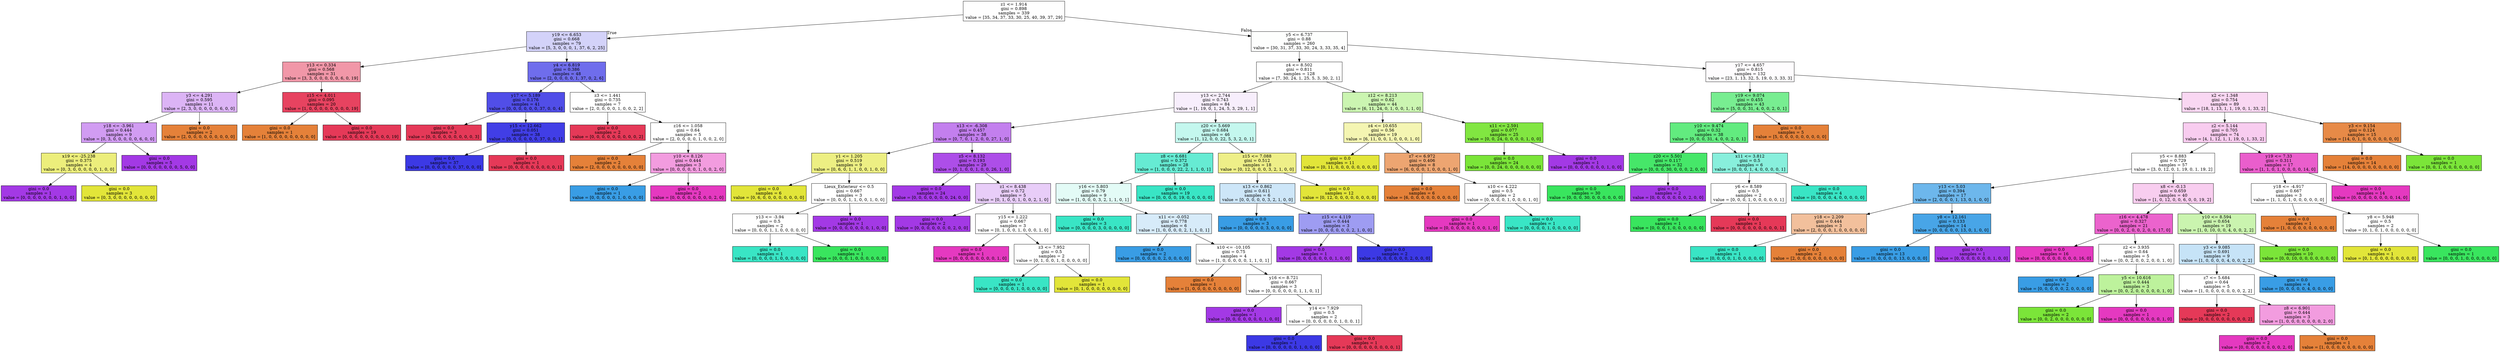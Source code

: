 digraph Tree {
node [shape=box, style="filled", color="black"] ;
0 [label="z1 <= 1.914\ngini = 0.898\nsamples = 339\nvalue = [35, 34, 37, 33, 30, 25, 40, 39, 37, 29]", fillcolor="#3c39e501"] ;
1 [label="y19 <= 6.653\ngini = 0.668\nsamples = 79\nvalue = [5, 3, 0, 0, 0, 1, 37, 6, 2, 25]", fillcolor="#3c39e539"] ;
0 -> 1 [labeldistance=2.5, labelangle=45, headlabel="True"] ;
2 [label="y13 <= 0.334\ngini = 0.568\nsamples = 31\nvalue = [3, 3, 0, 0, 0, 0, 0, 6, 0, 19]", fillcolor="#e5395885"] ;
1 -> 2 ;
3 [label="y3 <= 4.291\ngini = 0.595\nsamples = 11\nvalue = [2, 3, 0, 0, 0, 0, 0, 6, 0, 0]", fillcolor="#a339e560"] ;
2 -> 3 ;
4 [label="y18 <= -3.961\ngini = 0.444\nsamples = 9\nvalue = [0, 3, 0, 0, 0, 0, 0, 6, 0, 0]", fillcolor="#a339e57f"] ;
3 -> 4 ;
5 [label="x19 <= -25.238\ngini = 0.375\nsamples = 4\nvalue = [0, 3, 0, 0, 0, 0, 0, 1, 0, 0]", fillcolor="#e2e539aa"] ;
4 -> 5 ;
6 [label="gini = 0.0\nsamples = 1\nvalue = [0, 0, 0, 0, 0, 0, 0, 1, 0, 0]", fillcolor="#a339e5ff"] ;
5 -> 6 ;
7 [label="gini = 0.0\nsamples = 3\nvalue = [0, 3, 0, 0, 0, 0, 0, 0, 0, 0]", fillcolor="#e2e539ff"] ;
5 -> 7 ;
8 [label="gini = 0.0\nsamples = 5\nvalue = [0, 0, 0, 0, 0, 0, 0, 5, 0, 0]", fillcolor="#a339e5ff"] ;
4 -> 8 ;
9 [label="gini = 0.0\nsamples = 2\nvalue = [2, 0, 0, 0, 0, 0, 0, 0, 0, 0]", fillcolor="#e58139ff"] ;
3 -> 9 ;
10 [label="z15 <= 4.011\ngini = 0.095\nsamples = 20\nvalue = [1, 0, 0, 0, 0, 0, 0, 0, 0, 19]", fillcolor="#e53958f2"] ;
2 -> 10 ;
11 [label="gini = 0.0\nsamples = 1\nvalue = [1, 0, 0, 0, 0, 0, 0, 0, 0, 0]", fillcolor="#e58139ff"] ;
10 -> 11 ;
12 [label="gini = 0.0\nsamples = 19\nvalue = [0, 0, 0, 0, 0, 0, 0, 0, 0, 19]", fillcolor="#e53958ff"] ;
10 -> 12 ;
13 [label="y4 <= 6.819\ngini = 0.386\nsamples = 48\nvalue = [2, 0, 0, 0, 0, 1, 37, 0, 2, 6]", fillcolor="#3c39e5bc"] ;
1 -> 13 ;
14 [label="y17 <= 5.189\ngini = 0.176\nsamples = 41\nvalue = [0, 0, 0, 0, 0, 0, 37, 0, 0, 4]", fillcolor="#3c39e5e3"] ;
13 -> 14 ;
15 [label="gini = 0.0\nsamples = 3\nvalue = [0, 0, 0, 0, 0, 0, 0, 0, 0, 3]", fillcolor="#e53958ff"] ;
14 -> 15 ;
16 [label="y15 <= 12.662\ngini = 0.051\nsamples = 38\nvalue = [0, 0, 0, 0, 0, 0, 37, 0, 0, 1]", fillcolor="#3c39e5f8"] ;
14 -> 16 ;
17 [label="gini = 0.0\nsamples = 37\nvalue = [0, 0, 0, 0, 0, 0, 37, 0, 0, 0]", fillcolor="#3c39e5ff"] ;
16 -> 17 ;
18 [label="gini = 0.0\nsamples = 1\nvalue = [0, 0, 0, 0, 0, 0, 0, 0, 0, 1]", fillcolor="#e53958ff"] ;
16 -> 18 ;
19 [label="z3 <= 1.441\ngini = 0.735\nsamples = 7\nvalue = [2, 0, 0, 0, 0, 1, 0, 0, 2, 2]", fillcolor="#e5813900"] ;
13 -> 19 ;
20 [label="gini = 0.0\nsamples = 2\nvalue = [0, 0, 0, 0, 0, 0, 0, 0, 0, 2]", fillcolor="#e53958ff"] ;
19 -> 20 ;
21 [label="z16 <= 1.058\ngini = 0.64\nsamples = 5\nvalue = [2, 0, 0, 0, 0, 1, 0, 0, 2, 0]", fillcolor="#e5813900"] ;
19 -> 21 ;
22 [label="gini = 0.0\nsamples = 2\nvalue = [2, 0, 0, 0, 0, 0, 0, 0, 0, 0]", fillcolor="#e58139ff"] ;
21 -> 22 ;
23 [label="y10 <= 8.126\ngini = 0.444\nsamples = 3\nvalue = [0, 0, 0, 0, 0, 1, 0, 0, 2, 0]", fillcolor="#e539c07f"] ;
21 -> 23 ;
24 [label="gini = 0.0\nsamples = 1\nvalue = [0, 0, 0, 0, 0, 1, 0, 0, 0, 0]", fillcolor="#399de5ff"] ;
23 -> 24 ;
25 [label="gini = 0.0\nsamples = 2\nvalue = [0, 0, 0, 0, 0, 0, 0, 0, 2, 0]", fillcolor="#e539c0ff"] ;
23 -> 25 ;
26 [label="y5 <= 6.737\ngini = 0.88\nsamples = 260\nvalue = [30, 31, 37, 33, 30, 24, 3, 33, 35, 4]", fillcolor="#7be53902"] ;
0 -> 26 [labeldistance=2.5, labelangle=-45, headlabel="False"] ;
27 [label="z4 <= 8.502\ngini = 0.811\nsamples = 128\nvalue = [7, 30, 24, 1, 25, 5, 3, 30, 2, 1]", fillcolor="#e2e53900"] ;
26 -> 27 ;
28 [label="y13 <= 2.744\ngini = 0.743\nsamples = 84\nvalue = [1, 19, 0, 1, 24, 5, 3, 29, 1, 1]", fillcolor="#a339e515"] ;
27 -> 28 ;
29 [label="x13 <= -6.308\ngini = 0.457\nsamples = 38\nvalue = [0, 7, 0, 1, 2, 0, 0, 27, 1, 0]", fillcolor="#a339e5a5"] ;
28 -> 29 ;
30 [label="y1 <= 1.205\ngini = 0.519\nsamples = 9\nvalue = [0, 6, 0, 1, 1, 0, 0, 1, 0, 0]", fillcolor="#e2e5399f"] ;
29 -> 30 ;
31 [label="gini = 0.0\nsamples = 6\nvalue = [0, 6, 0, 0, 0, 0, 0, 0, 0, 0]", fillcolor="#e2e539ff"] ;
30 -> 31 ;
32 [label="Lieux_Exterieur <= 0.5\ngini = 0.667\nsamples = 3\nvalue = [0, 0, 0, 1, 1, 0, 0, 1, 0, 0]", fillcolor="#39e55e00"] ;
30 -> 32 ;
33 [label="y13 <= -3.94\ngini = 0.5\nsamples = 2\nvalue = [0, 0, 0, 1, 1, 0, 0, 0, 0, 0]", fillcolor="#39e55e00"] ;
32 -> 33 ;
34 [label="gini = 0.0\nsamples = 1\nvalue = [0, 0, 0, 0, 1, 0, 0, 0, 0, 0]", fillcolor="#39e5c5ff"] ;
33 -> 34 ;
35 [label="gini = 0.0\nsamples = 1\nvalue = [0, 0, 0, 1, 0, 0, 0, 0, 0, 0]", fillcolor="#39e55eff"] ;
33 -> 35 ;
36 [label="gini = 0.0\nsamples = 1\nvalue = [0, 0, 0, 0, 0, 0, 0, 1, 0, 0]", fillcolor="#a339e5ff"] ;
32 -> 36 ;
37 [label="z5 <= 8.132\ngini = 0.193\nsamples = 29\nvalue = [0, 1, 0, 0, 1, 0, 0, 26, 1, 0]", fillcolor="#a339e5e4"] ;
29 -> 37 ;
38 [label="gini = 0.0\nsamples = 24\nvalue = [0, 0, 0, 0, 0, 0, 0, 24, 0, 0]", fillcolor="#a339e5ff"] ;
37 -> 38 ;
39 [label="z1 <= 8.438\ngini = 0.72\nsamples = 5\nvalue = [0, 1, 0, 0, 1, 0, 0, 2, 1, 0]", fillcolor="#a339e540"] ;
37 -> 39 ;
40 [label="gini = 0.0\nsamples = 2\nvalue = [0, 0, 0, 0, 0, 0, 0, 2, 0, 0]", fillcolor="#a339e5ff"] ;
39 -> 40 ;
41 [label="y15 <= 1.222\ngini = 0.667\nsamples = 3\nvalue = [0, 1, 0, 0, 1, 0, 0, 0, 1, 0]", fillcolor="#e2e53900"] ;
39 -> 41 ;
42 [label="gini = 0.0\nsamples = 1\nvalue = [0, 0, 0, 0, 0, 0, 0, 0, 1, 0]", fillcolor="#e539c0ff"] ;
41 -> 42 ;
43 [label="z3 <= 7.952\ngini = 0.5\nsamples = 2\nvalue = [0, 1, 0, 0, 1, 0, 0, 0, 0, 0]", fillcolor="#e2e53900"] ;
41 -> 43 ;
44 [label="gini = 0.0\nsamples = 1\nvalue = [0, 0, 0, 0, 1, 0, 0, 0, 0, 0]", fillcolor="#39e5c5ff"] ;
43 -> 44 ;
45 [label="gini = 0.0\nsamples = 1\nvalue = [0, 1, 0, 0, 0, 0, 0, 0, 0, 0]", fillcolor="#e2e539ff"] ;
43 -> 45 ;
46 [label="z20 <= 5.669\ngini = 0.684\nsamples = 46\nvalue = [1, 12, 0, 0, 22, 5, 3, 2, 0, 1]", fillcolor="#39e5c54b"] ;
28 -> 46 ;
47 [label="z8 <= 6.681\ngini = 0.372\nsamples = 28\nvalue = [1, 0, 0, 0, 22, 2, 1, 1, 0, 1]", fillcolor="#39e5c5c4"] ;
46 -> 47 ;
48 [label="y16 <= 5.803\ngini = 0.79\nsamples = 9\nvalue = [1, 0, 0, 0, 3, 2, 1, 1, 0, 1]", fillcolor="#39e5c524"] ;
47 -> 48 ;
49 [label="gini = 0.0\nsamples = 3\nvalue = [0, 0, 0, 0, 3, 0, 0, 0, 0, 0]", fillcolor="#39e5c5ff"] ;
48 -> 49 ;
50 [label="x11 <= -0.052\ngini = 0.778\nsamples = 6\nvalue = [1, 0, 0, 0, 0, 2, 1, 1, 0, 1]", fillcolor="#399de533"] ;
48 -> 50 ;
51 [label="gini = 0.0\nsamples = 2\nvalue = [0, 0, 0, 0, 0, 2, 0, 0, 0, 0]", fillcolor="#399de5ff"] ;
50 -> 51 ;
52 [label="x10 <= -10.105\ngini = 0.75\nsamples = 4\nvalue = [1, 0, 0, 0, 0, 0, 1, 1, 0, 1]", fillcolor="#e5813900"] ;
50 -> 52 ;
53 [label="gini = 0.0\nsamples = 1\nvalue = [1, 0, 0, 0, 0, 0, 0, 0, 0, 0]", fillcolor="#e58139ff"] ;
52 -> 53 ;
54 [label="y16 <= 8.721\ngini = 0.667\nsamples = 3\nvalue = [0, 0, 0, 0, 0, 0, 1, 1, 0, 1]", fillcolor="#3c39e500"] ;
52 -> 54 ;
55 [label="gini = 0.0\nsamples = 1\nvalue = [0, 0, 0, 0, 0, 0, 0, 1, 0, 0]", fillcolor="#a339e5ff"] ;
54 -> 55 ;
56 [label="y14 <= 7.929\ngini = 0.5\nsamples = 2\nvalue = [0, 0, 0, 0, 0, 0, 1, 0, 0, 1]", fillcolor="#3c39e500"] ;
54 -> 56 ;
57 [label="gini = 0.0\nsamples = 1\nvalue = [0, 0, 0, 0, 0, 0, 1, 0, 0, 0]", fillcolor="#3c39e5ff"] ;
56 -> 57 ;
58 [label="gini = 0.0\nsamples = 1\nvalue = [0, 0, 0, 0, 0, 0, 0, 0, 0, 1]", fillcolor="#e53958ff"] ;
56 -> 58 ;
59 [label="gini = 0.0\nsamples = 19\nvalue = [0, 0, 0, 0, 19, 0, 0, 0, 0, 0]", fillcolor="#39e5c5ff"] ;
47 -> 59 ;
60 [label="z15 <= 7.088\ngini = 0.512\nsamples = 18\nvalue = [0, 12, 0, 0, 0, 3, 2, 1, 0, 0]", fillcolor="#e2e53999"] ;
46 -> 60 ;
61 [label="x13 <= 0.862\ngini = 0.611\nsamples = 6\nvalue = [0, 0, 0, 0, 0, 3, 2, 1, 0, 0]", fillcolor="#399de540"] ;
60 -> 61 ;
62 [label="gini = 0.0\nsamples = 3\nvalue = [0, 0, 0, 0, 0, 3, 0, 0, 0, 0]", fillcolor="#399de5ff"] ;
61 -> 62 ;
63 [label="z15 <= 4.119\ngini = 0.444\nsamples = 3\nvalue = [0, 0, 0, 0, 0, 0, 2, 1, 0, 0]", fillcolor="#3c39e57f"] ;
61 -> 63 ;
64 [label="gini = 0.0\nsamples = 1\nvalue = [0, 0, 0, 0, 0, 0, 0, 1, 0, 0]", fillcolor="#a339e5ff"] ;
63 -> 64 ;
65 [label="gini = 0.0\nsamples = 2\nvalue = [0, 0, 0, 0, 0, 0, 2, 0, 0, 0]", fillcolor="#3c39e5ff"] ;
63 -> 65 ;
66 [label="gini = 0.0\nsamples = 12\nvalue = [0, 12, 0, 0, 0, 0, 0, 0, 0, 0]", fillcolor="#e2e539ff"] ;
60 -> 66 ;
67 [label="z12 <= 8.213\ngini = 0.62\nsamples = 44\nvalue = [6, 11, 24, 0, 1, 0, 0, 1, 1, 0]", fillcolor="#7be53964"] ;
27 -> 67 ;
68 [label="z4 <= 10.655\ngini = 0.56\nsamples = 19\nvalue = [6, 11, 0, 0, 1, 0, 0, 0, 1, 0]", fillcolor="#e2e53962"] ;
67 -> 68 ;
69 [label="gini = 0.0\nsamples = 11\nvalue = [0, 11, 0, 0, 0, 0, 0, 0, 0, 0]", fillcolor="#e2e539ff"] ;
68 -> 69 ;
70 [label="z7 <= 6.972\ngini = 0.406\nsamples = 8\nvalue = [6, 0, 0, 0, 1, 0, 0, 0, 1, 0]", fillcolor="#e58139b6"] ;
68 -> 70 ;
71 [label="gini = 0.0\nsamples = 6\nvalue = [6, 0, 0, 0, 0, 0, 0, 0, 0, 0]", fillcolor="#e58139ff"] ;
70 -> 71 ;
72 [label="x10 <= 4.222\ngini = 0.5\nsamples = 2\nvalue = [0, 0, 0, 0, 1, 0, 0, 0, 1, 0]", fillcolor="#39e5c500"] ;
70 -> 72 ;
73 [label="gini = 0.0\nsamples = 1\nvalue = [0, 0, 0, 0, 0, 0, 0, 0, 1, 0]", fillcolor="#e539c0ff"] ;
72 -> 73 ;
74 [label="gini = 0.0\nsamples = 1\nvalue = [0, 0, 0, 0, 1, 0, 0, 0, 0, 0]", fillcolor="#39e5c5ff"] ;
72 -> 74 ;
75 [label="x11 <= 2.591\ngini = 0.077\nsamples = 25\nvalue = [0, 0, 24, 0, 0, 0, 0, 1, 0, 0]", fillcolor="#7be539f4"] ;
67 -> 75 ;
76 [label="gini = 0.0\nsamples = 24\nvalue = [0, 0, 24, 0, 0, 0, 0, 0, 0, 0]", fillcolor="#7be539ff"] ;
75 -> 76 ;
77 [label="gini = 0.0\nsamples = 1\nvalue = [0, 0, 0, 0, 0, 0, 0, 1, 0, 0]", fillcolor="#a339e5ff"] ;
75 -> 77 ;
78 [label="y17 <= 4.657\ngini = 0.815\nsamples = 132\nvalue = [23, 1, 13, 32, 5, 19, 0, 3, 33, 3]", fillcolor="#e539c003"] ;
26 -> 78 ;
79 [label="y19 <= 9.074\ngini = 0.455\nsamples = 43\nvalue = [5, 0, 0, 31, 4, 0, 0, 2, 0, 1]", fillcolor="#39e55eae"] ;
78 -> 79 ;
80 [label="y10 <= 9.474\ngini = 0.32\nsamples = 38\nvalue = [0, 0, 0, 31, 4, 0, 0, 2, 0, 1]", fillcolor="#39e55eca"] ;
79 -> 80 ;
81 [label="z20 <= 5.501\ngini = 0.117\nsamples = 32\nvalue = [0, 0, 0, 30, 0, 0, 0, 2, 0, 0]", fillcolor="#39e55eee"] ;
80 -> 81 ;
82 [label="gini = 0.0\nsamples = 30\nvalue = [0, 0, 0, 30, 0, 0, 0, 0, 0, 0]", fillcolor="#39e55eff"] ;
81 -> 82 ;
83 [label="gini = 0.0\nsamples = 2\nvalue = [0, 0, 0, 0, 0, 0, 0, 2, 0, 0]", fillcolor="#a339e5ff"] ;
81 -> 83 ;
84 [label="x11 <= 3.812\ngini = 0.5\nsamples = 6\nvalue = [0, 0, 0, 1, 4, 0, 0, 0, 0, 1]", fillcolor="#39e5c599"] ;
80 -> 84 ;
85 [label="y6 <= 8.589\ngini = 0.5\nsamples = 2\nvalue = [0, 0, 0, 1, 0, 0, 0, 0, 0, 1]", fillcolor="#39e55e00"] ;
84 -> 85 ;
86 [label="gini = 0.0\nsamples = 1\nvalue = [0, 0, 0, 1, 0, 0, 0, 0, 0, 0]", fillcolor="#39e55eff"] ;
85 -> 86 ;
87 [label="gini = 0.0\nsamples = 1\nvalue = [0, 0, 0, 0, 0, 0, 0, 0, 0, 1]", fillcolor="#e53958ff"] ;
85 -> 87 ;
88 [label="gini = 0.0\nsamples = 4\nvalue = [0, 0, 0, 0, 4, 0, 0, 0, 0, 0]", fillcolor="#39e5c5ff"] ;
84 -> 88 ;
89 [label="gini = 0.0\nsamples = 5\nvalue = [5, 0, 0, 0, 0, 0, 0, 0, 0, 0]", fillcolor="#e58139ff"] ;
79 -> 89 ;
90 [label="x2 <= 1.348\ngini = 0.754\nsamples = 89\nvalue = [18, 1, 13, 1, 1, 19, 0, 1, 33, 2]", fillcolor="#e539c033"] ;
78 -> 90 ;
91 [label="z2 <= 5.144\ngini = 0.705\nsamples = 74\nvalue = [4, 1, 12, 1, 1, 19, 0, 1, 33, 2]", fillcolor="#e539c041"] ;
90 -> 91 ;
92 [label="y5 <= 8.883\ngini = 0.729\nsamples = 57\nvalue = [3, 0, 12, 0, 1, 19, 0, 1, 19, 2]", fillcolor="#399de500"] ;
91 -> 92 ;
93 [label="y13 <= 5.03\ngini = 0.394\nsamples = 17\nvalue = [2, 0, 0, 0, 1, 13, 0, 1, 0, 0]", fillcolor="#399de5bb"] ;
92 -> 93 ;
94 [label="y18 <= 2.209\ngini = 0.444\nsamples = 3\nvalue = [2, 0, 0, 0, 1, 0, 0, 0, 0, 0]", fillcolor="#e581397f"] ;
93 -> 94 ;
95 [label="gini = 0.0\nsamples = 1\nvalue = [0, 0, 0, 0, 1, 0, 0, 0, 0, 0]", fillcolor="#39e5c5ff"] ;
94 -> 95 ;
96 [label="gini = 0.0\nsamples = 2\nvalue = [2, 0, 0, 0, 0, 0, 0, 0, 0, 0]", fillcolor="#e58139ff"] ;
94 -> 96 ;
97 [label="y8 <= 12.161\ngini = 0.133\nsamples = 14\nvalue = [0, 0, 0, 0, 0, 13, 0, 1, 0, 0]", fillcolor="#399de5eb"] ;
93 -> 97 ;
98 [label="gini = 0.0\nsamples = 13\nvalue = [0, 0, 0, 0, 0, 13, 0, 0, 0, 0]", fillcolor="#399de5ff"] ;
97 -> 98 ;
99 [label="gini = 0.0\nsamples = 1\nvalue = [0, 0, 0, 0, 0, 0, 0, 1, 0, 0]", fillcolor="#a339e5ff"] ;
97 -> 99 ;
100 [label="x8 <= -0.13\ngini = 0.659\nsamples = 40\nvalue = [1, 0, 12, 0, 0, 6, 0, 0, 19, 2]", fillcolor="#e539c040"] ;
92 -> 100 ;
101 [label="z16 <= 4.478\ngini = 0.327\nsamples = 21\nvalue = [0, 0, 2, 0, 0, 2, 0, 0, 17, 0]", fillcolor="#e539c0c9"] ;
100 -> 101 ;
102 [label="gini = 0.0\nsamples = 16\nvalue = [0, 0, 0, 0, 0, 0, 0, 0, 16, 0]", fillcolor="#e539c0ff"] ;
101 -> 102 ;
103 [label="z2 <= 3.935\ngini = 0.64\nsamples = 5\nvalue = [0, 0, 2, 0, 0, 2, 0, 0, 1, 0]", fillcolor="#7be53900"] ;
101 -> 103 ;
104 [label="gini = 0.0\nsamples = 2\nvalue = [0, 0, 0, 0, 0, 2, 0, 0, 0, 0]", fillcolor="#399de5ff"] ;
103 -> 104 ;
105 [label="y5 <= 10.616\ngini = 0.444\nsamples = 3\nvalue = [0, 0, 2, 0, 0, 0, 0, 0, 1, 0]", fillcolor="#7be5397f"] ;
103 -> 105 ;
106 [label="gini = 0.0\nsamples = 2\nvalue = [0, 0, 2, 0, 0, 0, 0, 0, 0, 0]", fillcolor="#7be539ff"] ;
105 -> 106 ;
107 [label="gini = 0.0\nsamples = 1\nvalue = [0, 0, 0, 0, 0, 0, 0, 0, 1, 0]", fillcolor="#e539c0ff"] ;
105 -> 107 ;
108 [label="y10 <= 8.594\ngini = 0.654\nsamples = 19\nvalue = [1, 0, 10, 0, 0, 4, 0, 0, 2, 2]", fillcolor="#7be53966"] ;
100 -> 108 ;
109 [label="y3 <= 9.085\ngini = 0.691\nsamples = 9\nvalue = [1, 0, 0, 0, 0, 4, 0, 0, 2, 2]", fillcolor="#399de549"] ;
108 -> 109 ;
110 [label="z7 <= 5.684\ngini = 0.64\nsamples = 5\nvalue = [1, 0, 0, 0, 0, 0, 0, 0, 2, 2]", fillcolor="#e539c000"] ;
109 -> 110 ;
111 [label="gini = 0.0\nsamples = 2\nvalue = [0, 0, 0, 0, 0, 0, 0, 0, 0, 2]", fillcolor="#e53958ff"] ;
110 -> 111 ;
112 [label="z8 <= 6.901\ngini = 0.444\nsamples = 3\nvalue = [1, 0, 0, 0, 0, 0, 0, 0, 2, 0]", fillcolor="#e539c07f"] ;
110 -> 112 ;
113 [label="gini = 0.0\nsamples = 2\nvalue = [0, 0, 0, 0, 0, 0, 0, 0, 2, 0]", fillcolor="#e539c0ff"] ;
112 -> 113 ;
114 [label="gini = 0.0\nsamples = 1\nvalue = [1, 0, 0, 0, 0, 0, 0, 0, 0, 0]", fillcolor="#e58139ff"] ;
112 -> 114 ;
115 [label="gini = 0.0\nsamples = 4\nvalue = [0, 0, 0, 0, 0, 4, 0, 0, 0, 0]", fillcolor="#399de5ff"] ;
109 -> 115 ;
116 [label="gini = 0.0\nsamples = 10\nvalue = [0, 0, 10, 0, 0, 0, 0, 0, 0, 0]", fillcolor="#7be539ff"] ;
108 -> 116 ;
117 [label="y19 <= 7.33\ngini = 0.311\nsamples = 17\nvalue = [1, 1, 0, 1, 0, 0, 0, 0, 14, 0]", fillcolor="#e539c0cf"] ;
91 -> 117 ;
118 [label="y18 <= -4.917\ngini = 0.667\nsamples = 3\nvalue = [1, 1, 0, 1, 0, 0, 0, 0, 0, 0]", fillcolor="#e5813900"] ;
117 -> 118 ;
119 [label="gini = 0.0\nsamples = 1\nvalue = [1, 0, 0, 0, 0, 0, 0, 0, 0, 0]", fillcolor="#e58139ff"] ;
118 -> 119 ;
120 [label="y8 <= 5.948\ngini = 0.5\nsamples = 2\nvalue = [0, 1, 0, 1, 0, 0, 0, 0, 0, 0]", fillcolor="#e2e53900"] ;
118 -> 120 ;
121 [label="gini = 0.0\nsamples = 1\nvalue = [0, 1, 0, 0, 0, 0, 0, 0, 0, 0]", fillcolor="#e2e539ff"] ;
120 -> 121 ;
122 [label="gini = 0.0\nsamples = 1\nvalue = [0, 0, 0, 1, 0, 0, 0, 0, 0, 0]", fillcolor="#39e55eff"] ;
120 -> 122 ;
123 [label="gini = 0.0\nsamples = 14\nvalue = [0, 0, 0, 0, 0, 0, 0, 0, 14, 0]", fillcolor="#e539c0ff"] ;
117 -> 123 ;
124 [label="y3 <= 9.154\ngini = 0.124\nsamples = 15\nvalue = [14, 0, 1, 0, 0, 0, 0, 0, 0, 0]", fillcolor="#e58139ed"] ;
90 -> 124 ;
125 [label="gini = 0.0\nsamples = 14\nvalue = [14, 0, 0, 0, 0, 0, 0, 0, 0, 0]", fillcolor="#e58139ff"] ;
124 -> 125 ;
126 [label="gini = 0.0\nsamples = 1\nvalue = [0, 0, 1, 0, 0, 0, 0, 0, 0, 0]", fillcolor="#7be539ff"] ;
124 -> 126 ;
}